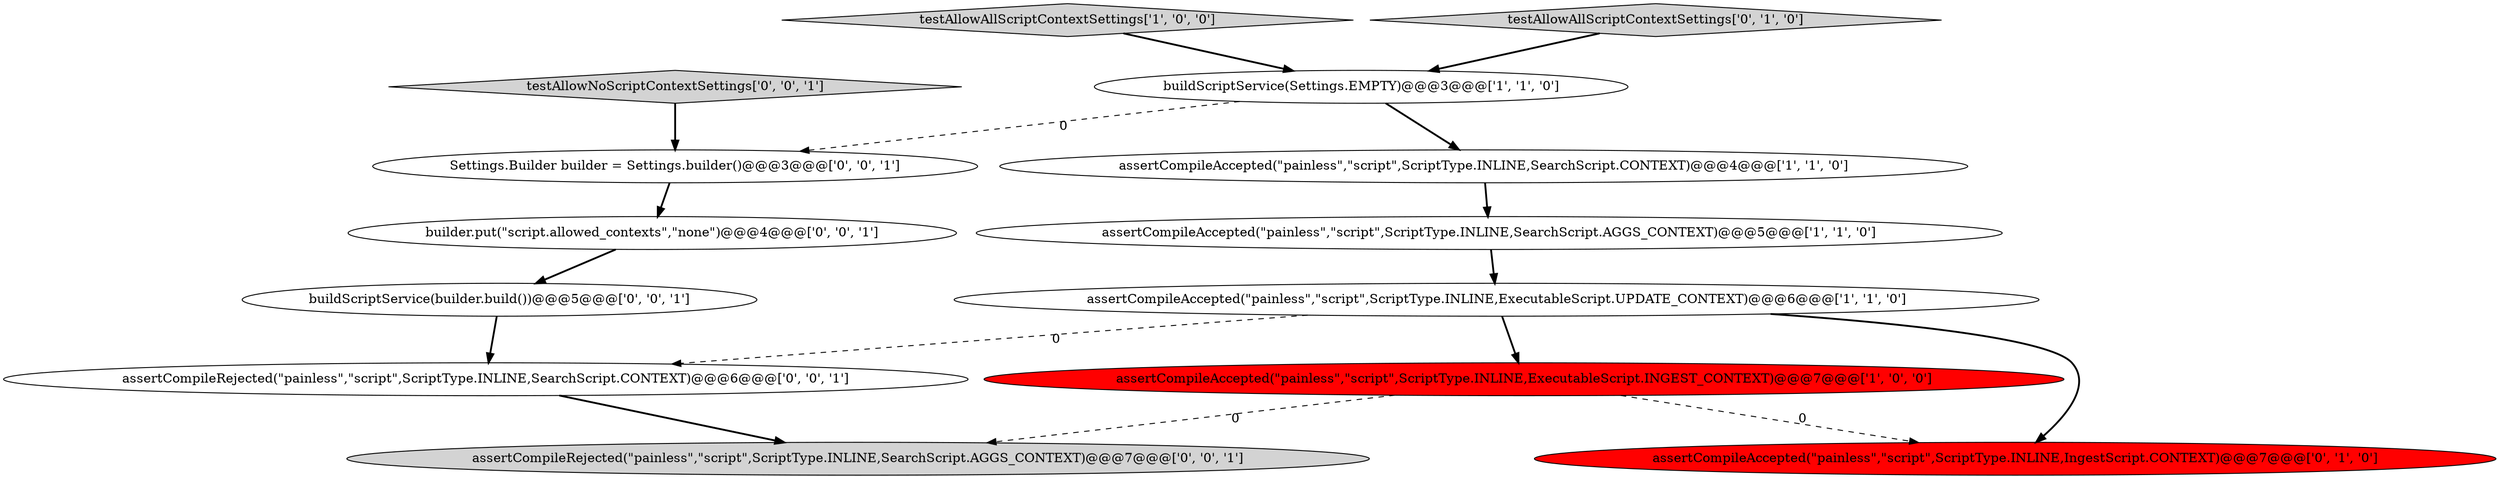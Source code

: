 digraph {
10 [style = filled, label = "builder.put(\"script.allowed_contexts\",\"none\")@@@4@@@['0', '0', '1']", fillcolor = white, shape = ellipse image = "AAA0AAABBB3BBB"];
3 [style = filled, label = "buildScriptService(Settings.EMPTY)@@@3@@@['1', '1', '0']", fillcolor = white, shape = ellipse image = "AAA0AAABBB1BBB"];
1 [style = filled, label = "testAllowAllScriptContextSettings['1', '0', '0']", fillcolor = lightgray, shape = diamond image = "AAA0AAABBB1BBB"];
11 [style = filled, label = "assertCompileRejected(\"painless\",\"script\",ScriptType.INLINE,SearchScript.CONTEXT)@@@6@@@['0', '0', '1']", fillcolor = white, shape = ellipse image = "AAA0AAABBB3BBB"];
12 [style = filled, label = "Settings.Builder builder = Settings.builder()@@@3@@@['0', '0', '1']", fillcolor = white, shape = ellipse image = "AAA0AAABBB3BBB"];
4 [style = filled, label = "assertCompileAccepted(\"painless\",\"script\",ScriptType.INLINE,SearchScript.CONTEXT)@@@4@@@['1', '1', '0']", fillcolor = white, shape = ellipse image = "AAA0AAABBB1BBB"];
8 [style = filled, label = "assertCompileRejected(\"painless\",\"script\",ScriptType.INLINE,SearchScript.AGGS_CONTEXT)@@@7@@@['0', '0', '1']", fillcolor = lightgray, shape = ellipse image = "AAA0AAABBB3BBB"];
5 [style = filled, label = "assertCompileAccepted(\"painless\",\"script\",ScriptType.INLINE,SearchScript.AGGS_CONTEXT)@@@5@@@['1', '1', '0']", fillcolor = white, shape = ellipse image = "AAA0AAABBB1BBB"];
2 [style = filled, label = "assertCompileAccepted(\"painless\",\"script\",ScriptType.INLINE,ExecutableScript.UPDATE_CONTEXT)@@@6@@@['1', '1', '0']", fillcolor = white, shape = ellipse image = "AAA0AAABBB1BBB"];
0 [style = filled, label = "assertCompileAccepted(\"painless\",\"script\",ScriptType.INLINE,ExecutableScript.INGEST_CONTEXT)@@@7@@@['1', '0', '0']", fillcolor = red, shape = ellipse image = "AAA1AAABBB1BBB"];
6 [style = filled, label = "testAllowAllScriptContextSettings['0', '1', '0']", fillcolor = lightgray, shape = diamond image = "AAA0AAABBB2BBB"];
7 [style = filled, label = "assertCompileAccepted(\"painless\",\"script\",ScriptType.INLINE,IngestScript.CONTEXT)@@@7@@@['0', '1', '0']", fillcolor = red, shape = ellipse image = "AAA1AAABBB2BBB"];
9 [style = filled, label = "buildScriptService(builder.build())@@@5@@@['0', '0', '1']", fillcolor = white, shape = ellipse image = "AAA0AAABBB3BBB"];
13 [style = filled, label = "testAllowNoScriptContextSettings['0', '0', '1']", fillcolor = lightgray, shape = diamond image = "AAA0AAABBB3BBB"];
1->3 [style = bold, label=""];
6->3 [style = bold, label=""];
11->8 [style = bold, label=""];
2->11 [style = dashed, label="0"];
5->2 [style = bold, label=""];
10->9 [style = bold, label=""];
2->0 [style = bold, label=""];
12->10 [style = bold, label=""];
13->12 [style = bold, label=""];
2->7 [style = bold, label=""];
3->12 [style = dashed, label="0"];
9->11 [style = bold, label=""];
0->8 [style = dashed, label="0"];
0->7 [style = dashed, label="0"];
4->5 [style = bold, label=""];
3->4 [style = bold, label=""];
}
